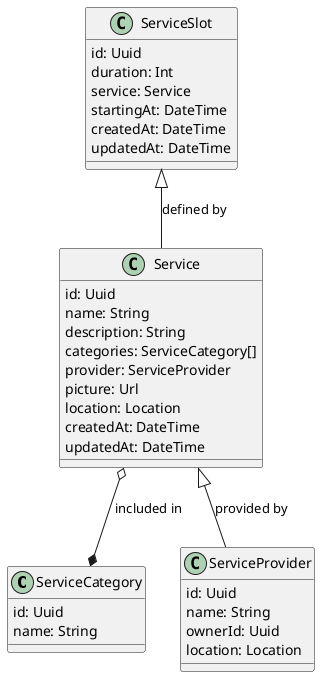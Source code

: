 @startuml Services Class Diagram

class ServiceCategory {
  id: Uuid
  name: String
}

class ServiceProvider {
  id: Uuid
  name: String
  ownerId: Uuid
  location: Location
}

class Service {
  id: Uuid
  name: String
  description: String
  categories: ServiceCategory[]
  provider: ServiceProvider
  picture: Url
  location: Location
  createdAt: DateTime
  updatedAt: DateTime
}
 
Service o--* ServiceCategory : included in
Service <|-- ServiceProvider : provided by

class ServiceSlot {
  id: Uuid
  duration: Int
  service: Service
  startingAt: DateTime
  createdAt: DateTime
  updatedAt: DateTime
}

ServiceSlot <|-- Service : defined by

@enduml
